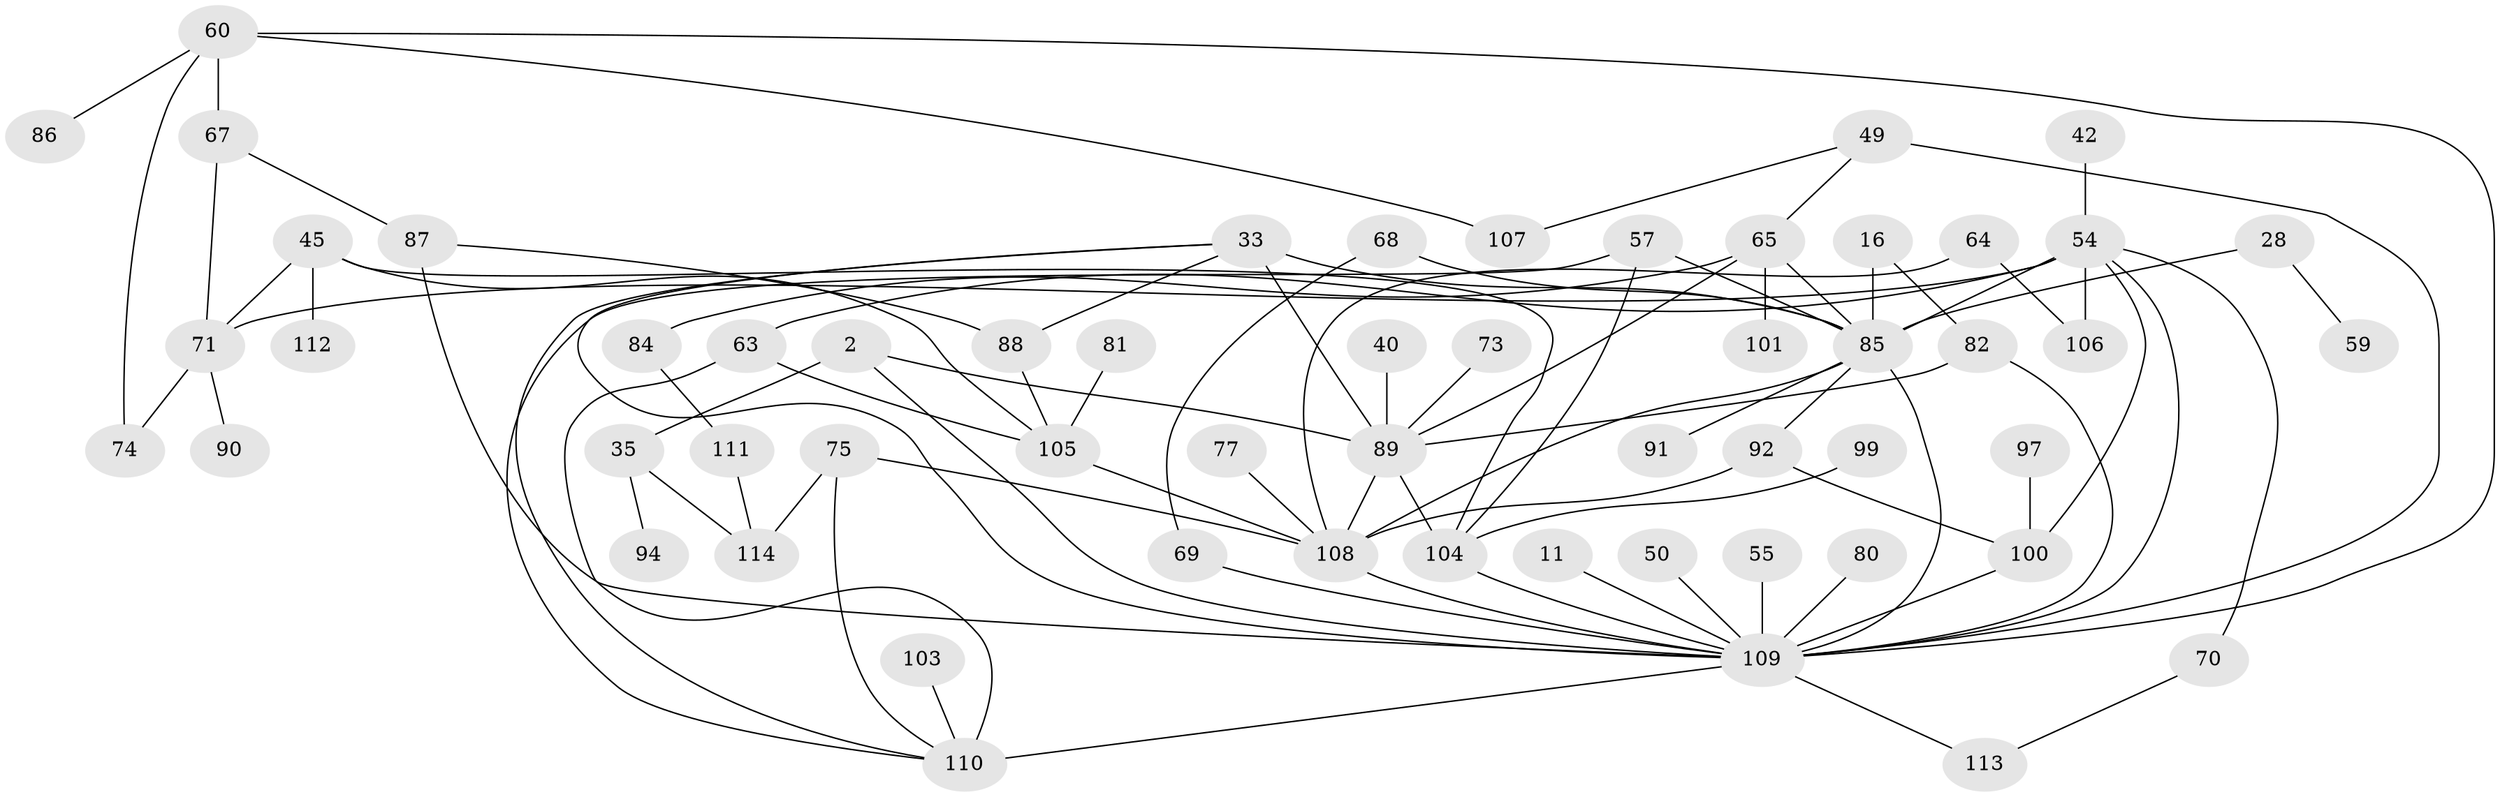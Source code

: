 // original degree distribution, {7: 0.02631578947368421, 6: 0.02631578947368421, 5: 0.07017543859649122, 4: 0.14912280701754385, 3: 0.2719298245614035, 11: 0.008771929824561403, 2: 0.2631578947368421, 1: 0.17543859649122806, 9: 0.008771929824561403}
// Generated by graph-tools (version 1.1) at 2025/40/03/09/25 04:40:59]
// undirected, 57 vertices, 88 edges
graph export_dot {
graph [start="1"]
  node [color=gray90,style=filled];
  2;
  11;
  16;
  28;
  33 [super="+21+24"];
  35 [super="+19"];
  40;
  42;
  45;
  49 [super="+44"];
  50;
  54 [super="+23+36"];
  55;
  57 [super="+53"];
  59;
  60 [super="+32"];
  63;
  64;
  65 [super="+58"];
  67;
  68 [super="+13"];
  69;
  70;
  71;
  73;
  74;
  75;
  77;
  80;
  81;
  82;
  84;
  85 [super="+56+14+8"];
  86;
  87;
  88 [super="+76"];
  89 [super="+4+30+15"];
  90;
  91;
  92 [super="+48"];
  94;
  97;
  99;
  100 [super="+26"];
  101;
  103;
  104 [super="+6"];
  105 [super="+62"];
  106;
  107;
  108 [super="+47+102"];
  109 [super="+61+66+41+98"];
  110 [super="+96"];
  111;
  112;
  113;
  114 [super="+72"];
  2 -- 35 [weight=2];
  2 -- 89 [weight=2];
  2 -- 109 [weight=2];
  11 -- 109;
  16 -- 82;
  16 -- 85 [weight=2];
  28 -- 59;
  28 -- 85;
  33 -- 85 [weight=4];
  33 -- 89 [weight=2];
  33 -- 110;
  33 -- 88;
  33 -- 109;
  35 -- 94;
  35 -- 114;
  40 -- 89;
  42 -- 54;
  45 -- 112;
  45 -- 71;
  45 -- 104;
  45 -- 105;
  49 -- 107;
  49 -- 65;
  49 -- 109 [weight=2];
  50 -- 109;
  54 -- 70;
  54 -- 85 [weight=2];
  54 -- 71;
  54 -- 63;
  54 -- 100 [weight=2];
  54 -- 106;
  54 -- 109;
  55 -- 109;
  57 -- 104;
  57 -- 85 [weight=2];
  57 -- 110;
  60 -- 67;
  60 -- 107;
  60 -- 74;
  60 -- 86;
  60 -- 109;
  63 -- 105;
  63 -- 110;
  64 -- 106;
  64 -- 108;
  65 -- 84;
  65 -- 85;
  65 -- 101;
  65 -- 89;
  67 -- 71;
  67 -- 87;
  68 -- 69;
  68 -- 85;
  69 -- 109;
  70 -- 113;
  71 -- 74;
  71 -- 90;
  73 -- 89;
  75 -- 108;
  75 -- 110 [weight=2];
  75 -- 114;
  77 -- 108;
  80 -- 109;
  81 -- 105;
  82 -- 89;
  82 -- 109;
  84 -- 111;
  85 -- 91;
  85 -- 92;
  85 -- 109 [weight=7];
  85 -- 108;
  87 -- 88;
  87 -- 109;
  88 -- 105;
  89 -- 104;
  89 -- 108 [weight=2];
  92 -- 100;
  92 -- 108;
  97 -- 100;
  99 -- 104;
  100 -- 109;
  103 -- 110;
  104 -- 109;
  105 -- 108;
  108 -- 109 [weight=3];
  109 -- 113;
  109 -- 110 [weight=4];
  111 -- 114;
}
